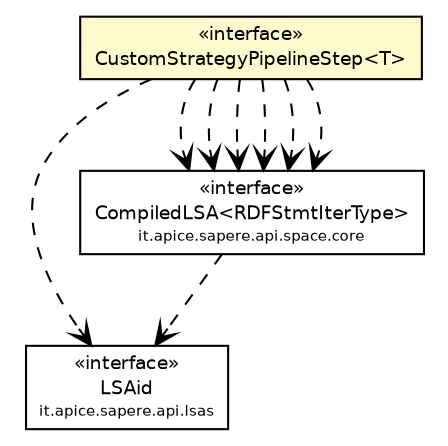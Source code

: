 #!/usr/local/bin/dot
#
# Class diagram 
# Generated by UmlGraph version 4.4 (http://www.spinellis.gr/sw/umlgraph)
#

digraph G {
	edge [fontname="Helvetica",fontsize=10,labelfontname="Helvetica",labelfontsize=10];
	node [fontname="Helvetica",fontsize=10,shape=plaintext];
	// it.apice.sapere.api.lsas.LSAid
	c5978 [label=<<table border="0" cellborder="1" cellspacing="0" cellpadding="2" port="p" href="../../../lsas/LSAid.html">
		<tr><td><table border="0" cellspacing="0" cellpadding="1">
			<tr><td> &laquo;interface&raquo; </td></tr>
			<tr><td> LSAid </td></tr>
			<tr><td><font point-size="7.0"> it.apice.sapere.api.lsas </font></td></tr>
		</table></td></tr>
		</table>>, fontname="Helvetica", fontcolor="black", fontsize=9.0];
	// it.apice.sapere.api.space.core.CompiledLSA<RDFStmtIterType>
	c5995 [label=<<table border="0" cellborder="1" cellspacing="0" cellpadding="2" port="p" href="../CompiledLSA.html">
		<tr><td><table border="0" cellspacing="0" cellpadding="1">
			<tr><td> &laquo;interface&raquo; </td></tr>
			<tr><td> CompiledLSA&lt;RDFStmtIterType&gt; </td></tr>
			<tr><td><font point-size="7.0"> it.apice.sapere.api.space.core </font></td></tr>
		</table></td></tr>
		</table>>, fontname="Helvetica", fontcolor="black", fontsize=9.0];
	// it.apice.sapere.api.space.core.strategy.CustomStrategyPipelineStep<T>
	c5997 [label=<<table border="0" cellborder="1" cellspacing="0" cellpadding="2" port="p" bgcolor="lemonChiffon" href="./CustomStrategyPipelineStep.html">
		<tr><td><table border="0" cellspacing="0" cellpadding="1">
			<tr><td> &laquo;interface&raquo; </td></tr>
			<tr><td> CustomStrategyPipelineStep&lt;T&gt; </td></tr>
		</table></td></tr>
		</table>>, fontname="Helvetica", fontcolor="black", fontsize=9.0];
	// it.apice.sapere.api.space.core.CompiledLSA<RDFStmtIterType> DEPEND it.apice.sapere.api.lsas.LSAid
	c5995:p -> c5978:p [taillabel="", label="", headlabel="", fontname="Helvetica", fontcolor="black", fontsize=10.0, color="black", arrowhead=open, style=dashed];
	// it.apice.sapere.api.space.core.strategy.CustomStrategyPipelineStep<T> DEPEND it.apice.sapere.api.space.core.CompiledLSA<RDFStmtIterType>
	c5997:p -> c5995:p [taillabel="", label="", headlabel="", fontname="Helvetica", fontcolor="black", fontsize=10.0, color="black", arrowhead=open, style=dashed];
	// it.apice.sapere.api.space.core.strategy.CustomStrategyPipelineStep<T> DEPEND it.apice.sapere.api.space.core.CompiledLSA<RDFStmtIterType>
	c5997:p -> c5995:p [taillabel="", label="", headlabel="", fontname="Helvetica", fontcolor="black", fontsize=10.0, color="black", arrowhead=open, style=dashed];
	// it.apice.sapere.api.space.core.strategy.CustomStrategyPipelineStep<T> DEPEND it.apice.sapere.api.lsas.LSAid
	c5997:p -> c5978:p [taillabel="", label="", headlabel="", fontname="Helvetica", fontcolor="black", fontsize=10.0, color="black", arrowhead=open, style=dashed];
	// it.apice.sapere.api.space.core.strategy.CustomStrategyPipelineStep<T> DEPEND it.apice.sapere.api.space.core.CompiledLSA<RDFStmtIterType>
	c5997:p -> c5995:p [taillabel="", label="", headlabel="", fontname="Helvetica", fontcolor="black", fontsize=10.0, color="black", arrowhead=open, style=dashed];
	// it.apice.sapere.api.space.core.strategy.CustomStrategyPipelineStep<T> DEPEND it.apice.sapere.api.space.core.CompiledLSA<RDFStmtIterType>
	c5997:p -> c5995:p [taillabel="", label="", headlabel="", fontname="Helvetica", fontcolor="black", fontsize=10.0, color="black", arrowhead=open, style=dashed];
	// it.apice.sapere.api.space.core.strategy.CustomStrategyPipelineStep<T> DEPEND it.apice.sapere.api.space.core.CompiledLSA<RDFStmtIterType>
	c5997:p -> c5995:p [taillabel="", label="", headlabel="", fontname="Helvetica", fontcolor="black", fontsize=10.0, color="black", arrowhead=open, style=dashed];
	// it.apice.sapere.api.space.core.strategy.CustomStrategyPipelineStep<T> DEPEND it.apice.sapere.api.space.core.CompiledLSA<RDFStmtIterType>
	c5997:p -> c5995:p [taillabel="", label="", headlabel="", fontname="Helvetica", fontcolor="black", fontsize=10.0, color="black", arrowhead=open, style=dashed];
}

